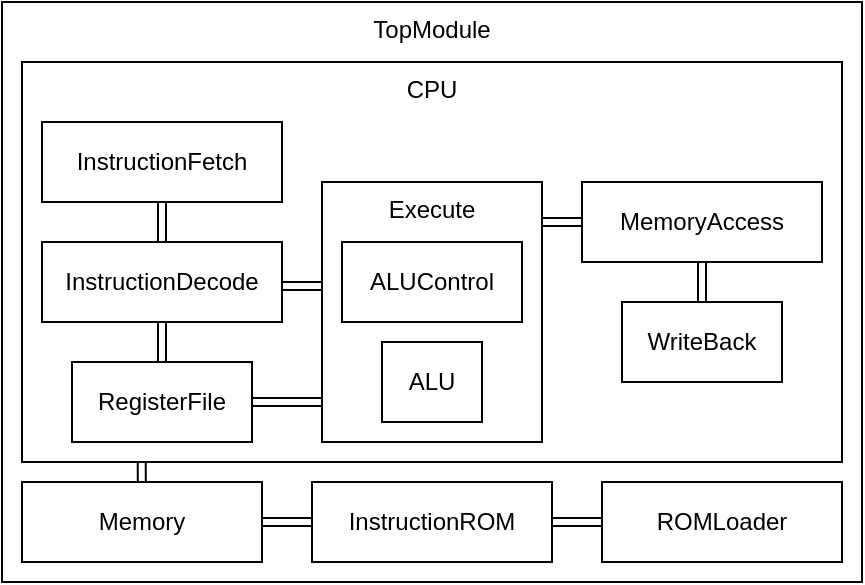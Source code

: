<mxfile version="28.0.4">
  <diagram name="Página-1" id="kRJE_uabgTN1ImeCbS-a">
    <mxGraphModel dx="918" dy="557" grid="1" gridSize="10" guides="1" tooltips="1" connect="1" arrows="1" fold="1" page="1" pageScale="1" pageWidth="827" pageHeight="1169" math="0" shadow="0">
      <root>
        <mxCell id="0" />
        <mxCell id="1" parent="0" />
        <mxCell id="t0k9hwRNd8Rlmjvf2aa7-21" value="TopModule" style="rounded=0;whiteSpace=wrap;html=1;verticalAlign=top;" vertex="1" parent="1">
          <mxGeometry x="170" y="70" width="430" height="290" as="geometry" />
        </mxCell>
        <mxCell id="t0k9hwRNd8Rlmjvf2aa7-17" value="CPU" style="rounded=0;whiteSpace=wrap;html=1;verticalAlign=top;" vertex="1" parent="1">
          <mxGeometry x="180" y="100" width="410" height="200" as="geometry" />
        </mxCell>
        <mxCell id="t0k9hwRNd8Rlmjvf2aa7-9" style="edgeStyle=orthogonalEdgeStyle;rounded=0;orthogonalLoop=1;jettySize=auto;html=1;exitX=0.5;exitY=1;exitDx=0;exitDy=0;entryX=0.5;entryY=0;entryDx=0;entryDy=0;shape=link;" edge="1" parent="1" source="t0k9hwRNd8Rlmjvf2aa7-1" target="t0k9hwRNd8Rlmjvf2aa7-2">
          <mxGeometry relative="1" as="geometry" />
        </mxCell>
        <mxCell id="t0k9hwRNd8Rlmjvf2aa7-1" value="InstructionFetch" style="rounded=0;whiteSpace=wrap;html=1;" vertex="1" parent="1">
          <mxGeometry x="190" y="130" width="120" height="40" as="geometry" />
        </mxCell>
        <mxCell id="t0k9hwRNd8Rlmjvf2aa7-10" style="edgeStyle=orthogonalEdgeStyle;rounded=0;orthogonalLoop=1;jettySize=auto;html=1;exitX=0.5;exitY=1;exitDx=0;exitDy=0;entryX=0.5;entryY=0;entryDx=0;entryDy=0;shape=link;" edge="1" parent="1" source="t0k9hwRNd8Rlmjvf2aa7-2" target="t0k9hwRNd8Rlmjvf2aa7-3">
          <mxGeometry relative="1" as="geometry" />
        </mxCell>
        <mxCell id="t0k9hwRNd8Rlmjvf2aa7-2" value="InstructionDecode" style="rounded=0;whiteSpace=wrap;html=1;" vertex="1" parent="1">
          <mxGeometry x="190" y="190" width="120" height="40" as="geometry" />
        </mxCell>
        <mxCell id="t0k9hwRNd8Rlmjvf2aa7-3" value="RegisterFile" style="rounded=0;whiteSpace=wrap;html=1;" vertex="1" parent="1">
          <mxGeometry x="205" y="250" width="90" height="40" as="geometry" />
        </mxCell>
        <mxCell id="t0k9hwRNd8Rlmjvf2aa7-7" value="" style="group" vertex="1" connectable="0" parent="1">
          <mxGeometry x="330" y="160" width="110" height="130" as="geometry" />
        </mxCell>
        <mxCell id="t0k9hwRNd8Rlmjvf2aa7-4" value="Execute" style="rounded=0;whiteSpace=wrap;html=1;align=center;verticalAlign=top;" vertex="1" parent="t0k9hwRNd8Rlmjvf2aa7-7">
          <mxGeometry width="110" height="130" as="geometry" />
        </mxCell>
        <mxCell id="t0k9hwRNd8Rlmjvf2aa7-5" value="ALU" style="rounded=0;whiteSpace=wrap;html=1;" vertex="1" parent="t0k9hwRNd8Rlmjvf2aa7-7">
          <mxGeometry x="30" y="80" width="50" height="40" as="geometry" />
        </mxCell>
        <mxCell id="t0k9hwRNd8Rlmjvf2aa7-6" value="ALUControl" style="rounded=0;whiteSpace=wrap;html=1;" vertex="1" parent="t0k9hwRNd8Rlmjvf2aa7-7">
          <mxGeometry x="10" y="30" width="90" height="40" as="geometry" />
        </mxCell>
        <mxCell id="t0k9hwRNd8Rlmjvf2aa7-16" style="edgeStyle=orthogonalEdgeStyle;rounded=0;orthogonalLoop=1;jettySize=auto;html=1;exitX=0.5;exitY=1;exitDx=0;exitDy=0;entryX=0.5;entryY=0;entryDx=0;entryDy=0;shape=link;" edge="1" parent="1" source="t0k9hwRNd8Rlmjvf2aa7-8" target="t0k9hwRNd8Rlmjvf2aa7-15">
          <mxGeometry relative="1" as="geometry" />
        </mxCell>
        <mxCell id="t0k9hwRNd8Rlmjvf2aa7-8" value="MemoryAccess" style="rounded=0;whiteSpace=wrap;html=1;" vertex="1" parent="1">
          <mxGeometry x="460" y="160" width="120" height="40" as="geometry" />
        </mxCell>
        <mxCell id="t0k9hwRNd8Rlmjvf2aa7-11" style="edgeStyle=orthogonalEdgeStyle;rounded=0;orthogonalLoop=1;jettySize=auto;html=1;exitX=1.003;exitY=0.55;exitDx=0;exitDy=0;entryX=-0.001;entryY=0.399;entryDx=0;entryDy=0;entryPerimeter=0;shape=link;exitPerimeter=0;" edge="1" parent="1" source="t0k9hwRNd8Rlmjvf2aa7-2" target="t0k9hwRNd8Rlmjvf2aa7-4">
          <mxGeometry relative="1" as="geometry">
            <mxPoint x="312" y="212" as="sourcePoint" />
            <mxPoint x="332.99" y="212.05" as="targetPoint" />
          </mxGeometry>
        </mxCell>
        <mxCell id="t0k9hwRNd8Rlmjvf2aa7-13" style="edgeStyle=orthogonalEdgeStyle;rounded=0;orthogonalLoop=1;jettySize=auto;html=1;exitX=1;exitY=0.5;exitDx=0;exitDy=0;entryX=-0.002;entryY=0.846;entryDx=0;entryDy=0;entryPerimeter=0;shape=link;" edge="1" parent="1" source="t0k9hwRNd8Rlmjvf2aa7-3" target="t0k9hwRNd8Rlmjvf2aa7-4">
          <mxGeometry relative="1" as="geometry" />
        </mxCell>
        <mxCell id="t0k9hwRNd8Rlmjvf2aa7-14" style="edgeStyle=orthogonalEdgeStyle;rounded=0;orthogonalLoop=1;jettySize=auto;html=1;exitX=0;exitY=0.5;exitDx=0;exitDy=0;entryX=1.003;entryY=0.152;entryDx=0;entryDy=0;entryPerimeter=0;shape=link;" edge="1" parent="1" source="t0k9hwRNd8Rlmjvf2aa7-8" target="t0k9hwRNd8Rlmjvf2aa7-4">
          <mxGeometry relative="1" as="geometry" />
        </mxCell>
        <mxCell id="t0k9hwRNd8Rlmjvf2aa7-15" value="WriteBack" style="rounded=0;whiteSpace=wrap;html=1;" vertex="1" parent="1">
          <mxGeometry x="480" y="220" width="80" height="40" as="geometry" />
        </mxCell>
        <mxCell id="t0k9hwRNd8Rlmjvf2aa7-25" style="edgeStyle=orthogonalEdgeStyle;rounded=0;orthogonalLoop=1;jettySize=auto;html=1;exitX=1;exitY=0.5;exitDx=0;exitDy=0;entryX=0;entryY=0.5;entryDx=0;entryDy=0;shape=link;" edge="1" parent="1" source="t0k9hwRNd8Rlmjvf2aa7-18" target="t0k9hwRNd8Rlmjvf2aa7-19">
          <mxGeometry relative="1" as="geometry" />
        </mxCell>
        <mxCell id="t0k9hwRNd8Rlmjvf2aa7-18" value="Memory" style="rounded=0;whiteSpace=wrap;html=1;" vertex="1" parent="1">
          <mxGeometry x="180" y="310" width="120" height="40" as="geometry" />
        </mxCell>
        <mxCell id="t0k9hwRNd8Rlmjvf2aa7-26" style="edgeStyle=orthogonalEdgeStyle;rounded=0;orthogonalLoop=1;jettySize=auto;html=1;exitX=1;exitY=0.5;exitDx=0;exitDy=0;entryX=0;entryY=0.5;entryDx=0;entryDy=0;shape=link;" edge="1" parent="1" source="t0k9hwRNd8Rlmjvf2aa7-19" target="t0k9hwRNd8Rlmjvf2aa7-20">
          <mxGeometry relative="1" as="geometry" />
        </mxCell>
        <mxCell id="t0k9hwRNd8Rlmjvf2aa7-19" value="InstructionROM" style="rounded=0;whiteSpace=wrap;html=1;" vertex="1" parent="1">
          <mxGeometry x="325" y="310" width="120" height="40" as="geometry" />
        </mxCell>
        <mxCell id="t0k9hwRNd8Rlmjvf2aa7-20" value="ROMLoader" style="rounded=0;whiteSpace=wrap;html=1;" vertex="1" parent="1">
          <mxGeometry x="470" y="310" width="120" height="40" as="geometry" />
        </mxCell>
        <mxCell id="t0k9hwRNd8Rlmjvf2aa7-24" style="rounded=0;orthogonalLoop=1;jettySize=auto;html=1;entryX=0.146;entryY=1.002;entryDx=0;entryDy=0;entryPerimeter=0;shape=link;" edge="1" parent="1" source="t0k9hwRNd8Rlmjvf2aa7-18" target="t0k9hwRNd8Rlmjvf2aa7-17">
          <mxGeometry relative="1" as="geometry" />
        </mxCell>
      </root>
    </mxGraphModel>
  </diagram>
</mxfile>
